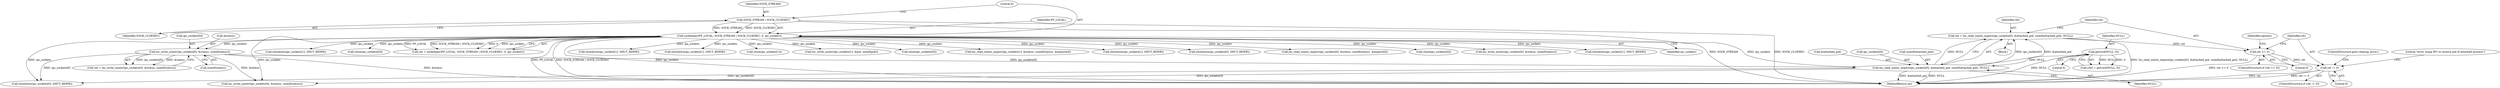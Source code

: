 digraph "0_lxc_5c3fcae78b63ac9dd56e36075903921bd9461f9e_0@API" {
"1000343" [label="(Call,ret = lxc_read_nointr_expect(ipc_sockets[0], &attached_pid, sizeof(attached_pid), NULL))"];
"1000345" [label="(Call,lxc_read_nointr_expect(ipc_sockets[0], &attached_pid, sizeof(attached_pid), NULL))"];
"1000327" [label="(Call,lxc_write_nointr(ipc_sockets[0], &status, sizeof(status)))"];
"1000257" [label="(Call,socketpair(PF_LOCAL, SOCK_STREAM | SOCK_CLOEXEC, 0, ipc_sockets))"];
"1000259" [label="(Call,SOCK_STREAM | SOCK_CLOEXEC)"];
"1000220" [label="(Call,getcwd(NULL, 0))"];
"1000355" [label="(Call,ret <= 0)"];
"1000360" [label="(Call,ret != 0)"];
"1000498" [label="(Call,close(ipc_sockets[0]))"];
"1000349" [label="(Call,&attached_pid)"];
"1000258" [label="(Identifier,PF_LOCAL)"];
"1000222" [label="(Literal,0)"];
"1000444" [label="(Call,lxc_write_nointr(ipc_sockets[0], &status, sizeof(status)))"];
"1000622" [label="(Call,shutdown(ipc_sockets[1], SHUT_RDWR))"];
"1000263" [label="(Identifier,ipc_sockets)"];
"1000331" [label="(Call,&status)"];
"1000550" [label="(Call,shutdown(ipc_sockets[1], SHUT_RDWR))"];
"1000364" [label="(Literal,\"error using IPC to receive pid of attached process\")"];
"1000354" [label="(ControlStructure,if (ret <= 0))"];
"1000483" [label="(Call,close(ipc_sockets[0]))"];
"1000658" [label="(MethodReturn,int)"];
"1000255" [label="(Call,ret = socketpair(PF_LOCAL, SOCK_STREAM | SOCK_CLOEXEC, 0, ipc_sockets))"];
"1000572" [label="(Call,shutdown(ipc_sockets[1], SHUT_RDWR))"];
"1000353" [label="(Identifier,NULL)"];
"1000333" [label="(Call,sizeof(status))"];
"1000262" [label="(Literal,0)"];
"1000648" [label="(Call,shutdown(ipc_sockets[1], SHUT_RDWR))"];
"1000346" [label="(Call,ipc_sockets[0])"];
"1000359" [label="(ControlStructure,if (ret != 0))"];
"1000345" [label="(Call,lxc_read_nointr_expect(ipc_sockets[0], &attached_pid, sizeof(attached_pid), NULL))"];
"1000218" [label="(Call,cwd = getcwd(NULL, 0))"];
"1000369" [label="(Identifier,options)"];
"1000343" [label="(Call,ret = lxc_read_nointr_expect(ipc_sockets[0], &attached_pid, sizeof(attached_pid), NULL))"];
"1000261" [label="(Identifier,SOCK_CLOEXEC)"];
"1000344" [label="(Identifier,ret)"];
"1000221" [label="(Identifier,NULL)"];
"1000478" [label="(Call,shutdown(ipc_sockets[0], SHUT_RDWR))"];
"1000327" [label="(Call,lxc_write_nointr(ipc_sockets[0], &status, sizeof(status)))"];
"1000257" [label="(Call,socketpair(PF_LOCAL, SOCK_STREAM | SOCK_CLOEXEC, 0, ipc_sockets))"];
"1000302" [label="(Call,close(ipc_sockets[1]))"];
"1000632" [label="(Call,lxc_write_nointr(ipc_sockets[1], &pid, sizeof(pid)))"];
"1000360" [label="(Call,ret != 0)"];
"1000465" [label="(Call,close(ipc_sockets[0]))"];
"1000328" [label="(Call,ipc_sockets[0])"];
"1000511" [label="(Call,lxc_read_nointr_expect(ipc_sockets[1], &status, sizeof(status), &expected))"];
"1000528" [label="(Call,shutdown(ipc_sockets[1], SHUT_RDWR))"];
"1000396" [label="(Call,lxc_write_nointr(ipc_sockets[0], &status, sizeof(status)))"];
"1000361" [label="(Identifier,ret)"];
"1000460" [label="(Call,shutdown(ipc_sockets[0], SHUT_RDWR))"];
"1000259" [label="(Call,SOCK_STREAM | SOCK_CLOEXEC)"];
"1000362" [label="(Literal,0)"];
"1000325" [label="(Call,ret = lxc_write_nointr(ipc_sockets[0], &status, sizeof(status)))"];
"1000417" [label="(Call,lxc_read_nointr_expect(ipc_sockets[0], &status, sizeof(status), &expected))"];
"1000365" [label="(ControlStructure,goto cleanup_error;)"];
"1000297" [label="(Block,)"];
"1000357" [label="(Literal,0)"];
"1000220" [label="(Call,getcwd(NULL, 0))"];
"1000356" [label="(Identifier,ret)"];
"1000355" [label="(Call,ret <= 0)"];
"1000260" [label="(Identifier,SOCK_STREAM)"];
"1000351" [label="(Call,sizeof(attached_pid))"];
"1000343" -> "1000297"  [label="AST: "];
"1000343" -> "1000345"  [label="CFG: "];
"1000344" -> "1000343"  [label="AST: "];
"1000345" -> "1000343"  [label="AST: "];
"1000356" -> "1000343"  [label="CFG: "];
"1000343" -> "1000658"  [label="DDG: lxc_read_nointr_expect(ipc_sockets[0], &attached_pid, sizeof(attached_pid), NULL)"];
"1000345" -> "1000343"  [label="DDG: ipc_sockets[0]"];
"1000345" -> "1000343"  [label="DDG: &attached_pid"];
"1000345" -> "1000343"  [label="DDG: NULL"];
"1000343" -> "1000355"  [label="DDG: ret"];
"1000345" -> "1000353"  [label="CFG: "];
"1000346" -> "1000345"  [label="AST: "];
"1000349" -> "1000345"  [label="AST: "];
"1000351" -> "1000345"  [label="AST: "];
"1000353" -> "1000345"  [label="AST: "];
"1000345" -> "1000658"  [label="DDG: &attached_pid"];
"1000345" -> "1000658"  [label="DDG: NULL"];
"1000327" -> "1000345"  [label="DDG: ipc_sockets[0]"];
"1000257" -> "1000345"  [label="DDG: ipc_sockets"];
"1000220" -> "1000345"  [label="DDG: NULL"];
"1000345" -> "1000396"  [label="DDG: ipc_sockets[0]"];
"1000345" -> "1000478"  [label="DDG: ipc_sockets[0]"];
"1000327" -> "1000325"  [label="AST: "];
"1000327" -> "1000333"  [label="CFG: "];
"1000328" -> "1000327"  [label="AST: "];
"1000331" -> "1000327"  [label="AST: "];
"1000333" -> "1000327"  [label="AST: "];
"1000325" -> "1000327"  [label="CFG: "];
"1000327" -> "1000658"  [label="DDG: &status"];
"1000327" -> "1000325"  [label="DDG: ipc_sockets[0]"];
"1000327" -> "1000325"  [label="DDG: &status"];
"1000257" -> "1000327"  [label="DDG: ipc_sockets"];
"1000327" -> "1000396"  [label="DDG: &status"];
"1000327" -> "1000478"  [label="DDG: ipc_sockets[0]"];
"1000257" -> "1000255"  [label="AST: "];
"1000257" -> "1000263"  [label="CFG: "];
"1000258" -> "1000257"  [label="AST: "];
"1000259" -> "1000257"  [label="AST: "];
"1000262" -> "1000257"  [label="AST: "];
"1000263" -> "1000257"  [label="AST: "];
"1000255" -> "1000257"  [label="CFG: "];
"1000257" -> "1000658"  [label="DDG: SOCK_STREAM | SOCK_CLOEXEC"];
"1000257" -> "1000658"  [label="DDG: ipc_sockets"];
"1000257" -> "1000658"  [label="DDG: PF_LOCAL"];
"1000257" -> "1000255"  [label="DDG: PF_LOCAL"];
"1000257" -> "1000255"  [label="DDG: SOCK_STREAM | SOCK_CLOEXEC"];
"1000257" -> "1000255"  [label="DDG: 0"];
"1000257" -> "1000255"  [label="DDG: ipc_sockets"];
"1000259" -> "1000257"  [label="DDG: SOCK_STREAM"];
"1000259" -> "1000257"  [label="DDG: SOCK_CLOEXEC"];
"1000257" -> "1000302"  [label="DDG: ipc_sockets"];
"1000257" -> "1000396"  [label="DDG: ipc_sockets"];
"1000257" -> "1000417"  [label="DDG: ipc_sockets"];
"1000257" -> "1000444"  [label="DDG: ipc_sockets"];
"1000257" -> "1000460"  [label="DDG: ipc_sockets"];
"1000257" -> "1000465"  [label="DDG: ipc_sockets"];
"1000257" -> "1000478"  [label="DDG: ipc_sockets"];
"1000257" -> "1000483"  [label="DDG: ipc_sockets"];
"1000257" -> "1000498"  [label="DDG: ipc_sockets"];
"1000257" -> "1000511"  [label="DDG: ipc_sockets"];
"1000257" -> "1000528"  [label="DDG: ipc_sockets"];
"1000257" -> "1000550"  [label="DDG: ipc_sockets"];
"1000257" -> "1000572"  [label="DDG: ipc_sockets"];
"1000257" -> "1000622"  [label="DDG: ipc_sockets"];
"1000257" -> "1000632"  [label="DDG: ipc_sockets"];
"1000257" -> "1000648"  [label="DDG: ipc_sockets"];
"1000259" -> "1000261"  [label="CFG: "];
"1000260" -> "1000259"  [label="AST: "];
"1000261" -> "1000259"  [label="AST: "];
"1000262" -> "1000259"  [label="CFG: "];
"1000259" -> "1000658"  [label="DDG: SOCK_STREAM"];
"1000259" -> "1000658"  [label="DDG: SOCK_CLOEXEC"];
"1000220" -> "1000218"  [label="AST: "];
"1000220" -> "1000222"  [label="CFG: "];
"1000221" -> "1000220"  [label="AST: "];
"1000222" -> "1000220"  [label="AST: "];
"1000218" -> "1000220"  [label="CFG: "];
"1000220" -> "1000658"  [label="DDG: NULL"];
"1000220" -> "1000218"  [label="DDG: NULL"];
"1000220" -> "1000218"  [label="DDG: 0"];
"1000355" -> "1000354"  [label="AST: "];
"1000355" -> "1000357"  [label="CFG: "];
"1000356" -> "1000355"  [label="AST: "];
"1000357" -> "1000355"  [label="AST: "];
"1000361" -> "1000355"  [label="CFG: "];
"1000369" -> "1000355"  [label="CFG: "];
"1000355" -> "1000658"  [label="DDG: ret <= 0"];
"1000355" -> "1000360"  [label="DDG: ret"];
"1000360" -> "1000359"  [label="AST: "];
"1000360" -> "1000362"  [label="CFG: "];
"1000361" -> "1000360"  [label="AST: "];
"1000362" -> "1000360"  [label="AST: "];
"1000364" -> "1000360"  [label="CFG: "];
"1000365" -> "1000360"  [label="CFG: "];
"1000360" -> "1000658"  [label="DDG: ret"];
"1000360" -> "1000658"  [label="DDG: ret != 0"];
}
